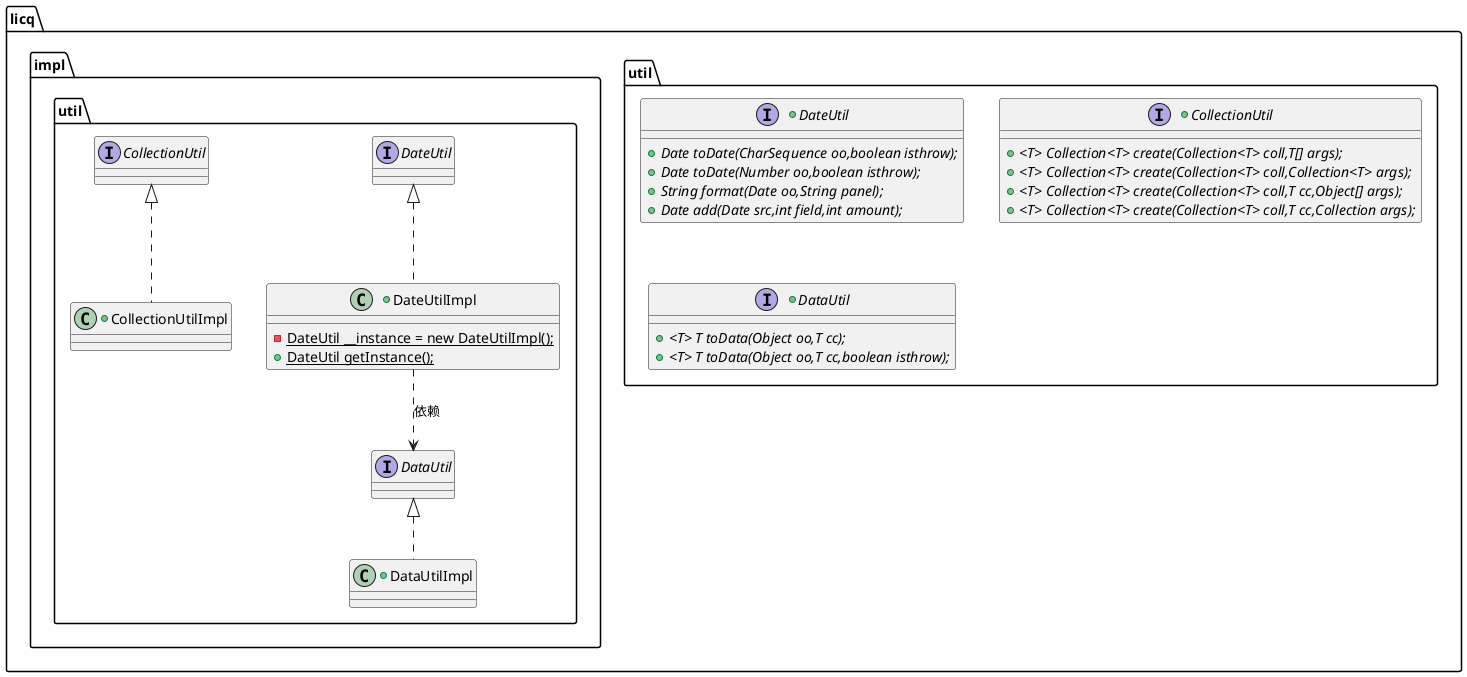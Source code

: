 @startuml
package licq.util{
+interface DateUtil{
+{abstract}   Date toDate(CharSequence oo,boolean isthrow);
+{abstract}   Date toDate(Number oo,boolean isthrow);
+{abstract}   String format(Date oo,String panel);
+{abstract}   Date add(Date src,int field,int amount);
}
+interface CollectionUtil{
+{abstract}   <T> Collection<T> create(Collection<T> coll,T[] args);
+{abstract}   <T> Collection<T> create(Collection<T> coll,Collection<T> args);
+{abstract}   <T> Collection<T> create(Collection<T> coll,T cc,Object[] args);
+{abstract}   <T> Collection<T> create(Collection<T> coll,T cc,Collection args);
}

+interface DataUtil{
+{abstract}   <T> T toData(Object oo,T cc);
+{abstract}   <T> T toData(Object oo,T cc,boolean isthrow);
}

}

package licq.impl.util{
+class DateUtilImpl implements DateUtil{
- {static} DateUtil __instance = new DateUtilImpl();
    + {static} DateUtil getInstance();

}
+class CollectionUtilImpl implements CollectionUtil{
}

+class DataUtilImpl implements DataUtil{
}

DateUtilImpl..>DataUtil:依赖
}
@enduml